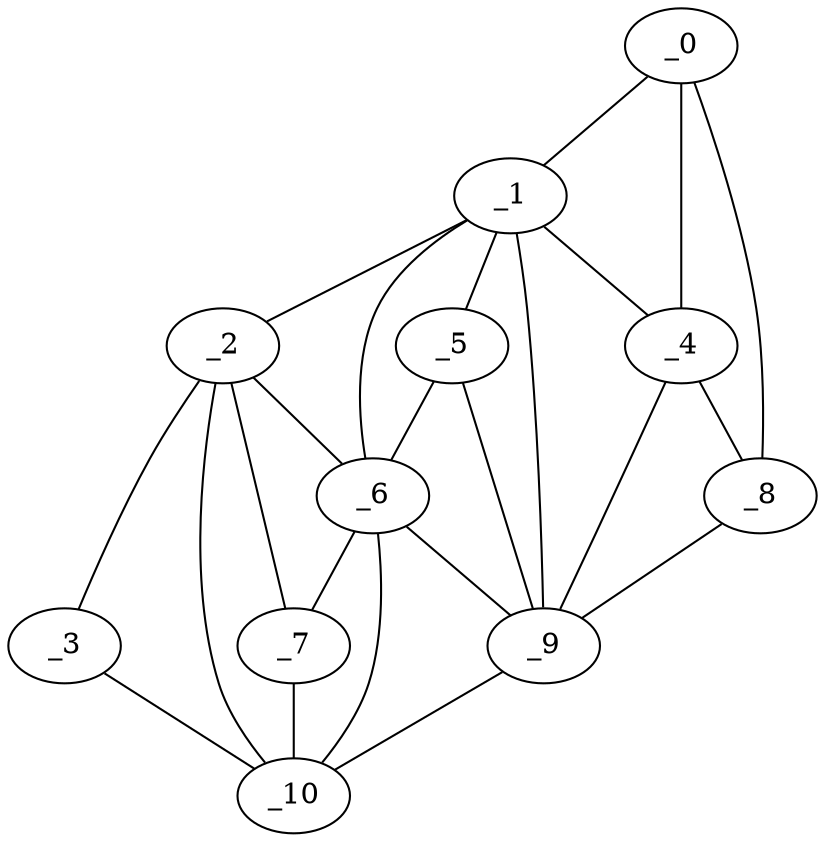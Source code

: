 graph "obj22__270.gxl" {
	_0	 [x=51,
		y=7];
	_1	 [x=54,
		y=72];
	_0 -- _1	 [valence=1];
	_4	 [x=78,
		y=33];
	_0 -- _4	 [valence=2];
	_8	 [x=79,
		y=7];
	_0 -- _8	 [valence=1];
	_2	 [x=60,
		y=125];
	_1 -- _2	 [valence=1];
	_1 -- _4	 [valence=2];
	_5	 [x=78,
		y=87];
	_1 -- _5	 [valence=2];
	_6	 [x=78,
		y=94];
	_1 -- _6	 [valence=1];
	_9	 [x=79,
		y=64];
	_1 -- _9	 [valence=2];
	_3	 [x=76,
		y=125];
	_2 -- _3	 [valence=1];
	_2 -- _6	 [valence=1];
	_7	 [x=78,
		y=107];
	_2 -- _7	 [valence=2];
	_10	 [x=79,
		y=121];
	_2 -- _10	 [valence=1];
	_3 -- _10	 [valence=1];
	_4 -- _8	 [valence=2];
	_4 -- _9	 [valence=2];
	_5 -- _6	 [valence=1];
	_5 -- _9	 [valence=2];
	_6 -- _7	 [valence=2];
	_6 -- _9	 [valence=2];
	_6 -- _10	 [valence=1];
	_7 -- _10	 [valence=1];
	_8 -- _9	 [valence=1];
	_9 -- _10	 [valence=1];
}
